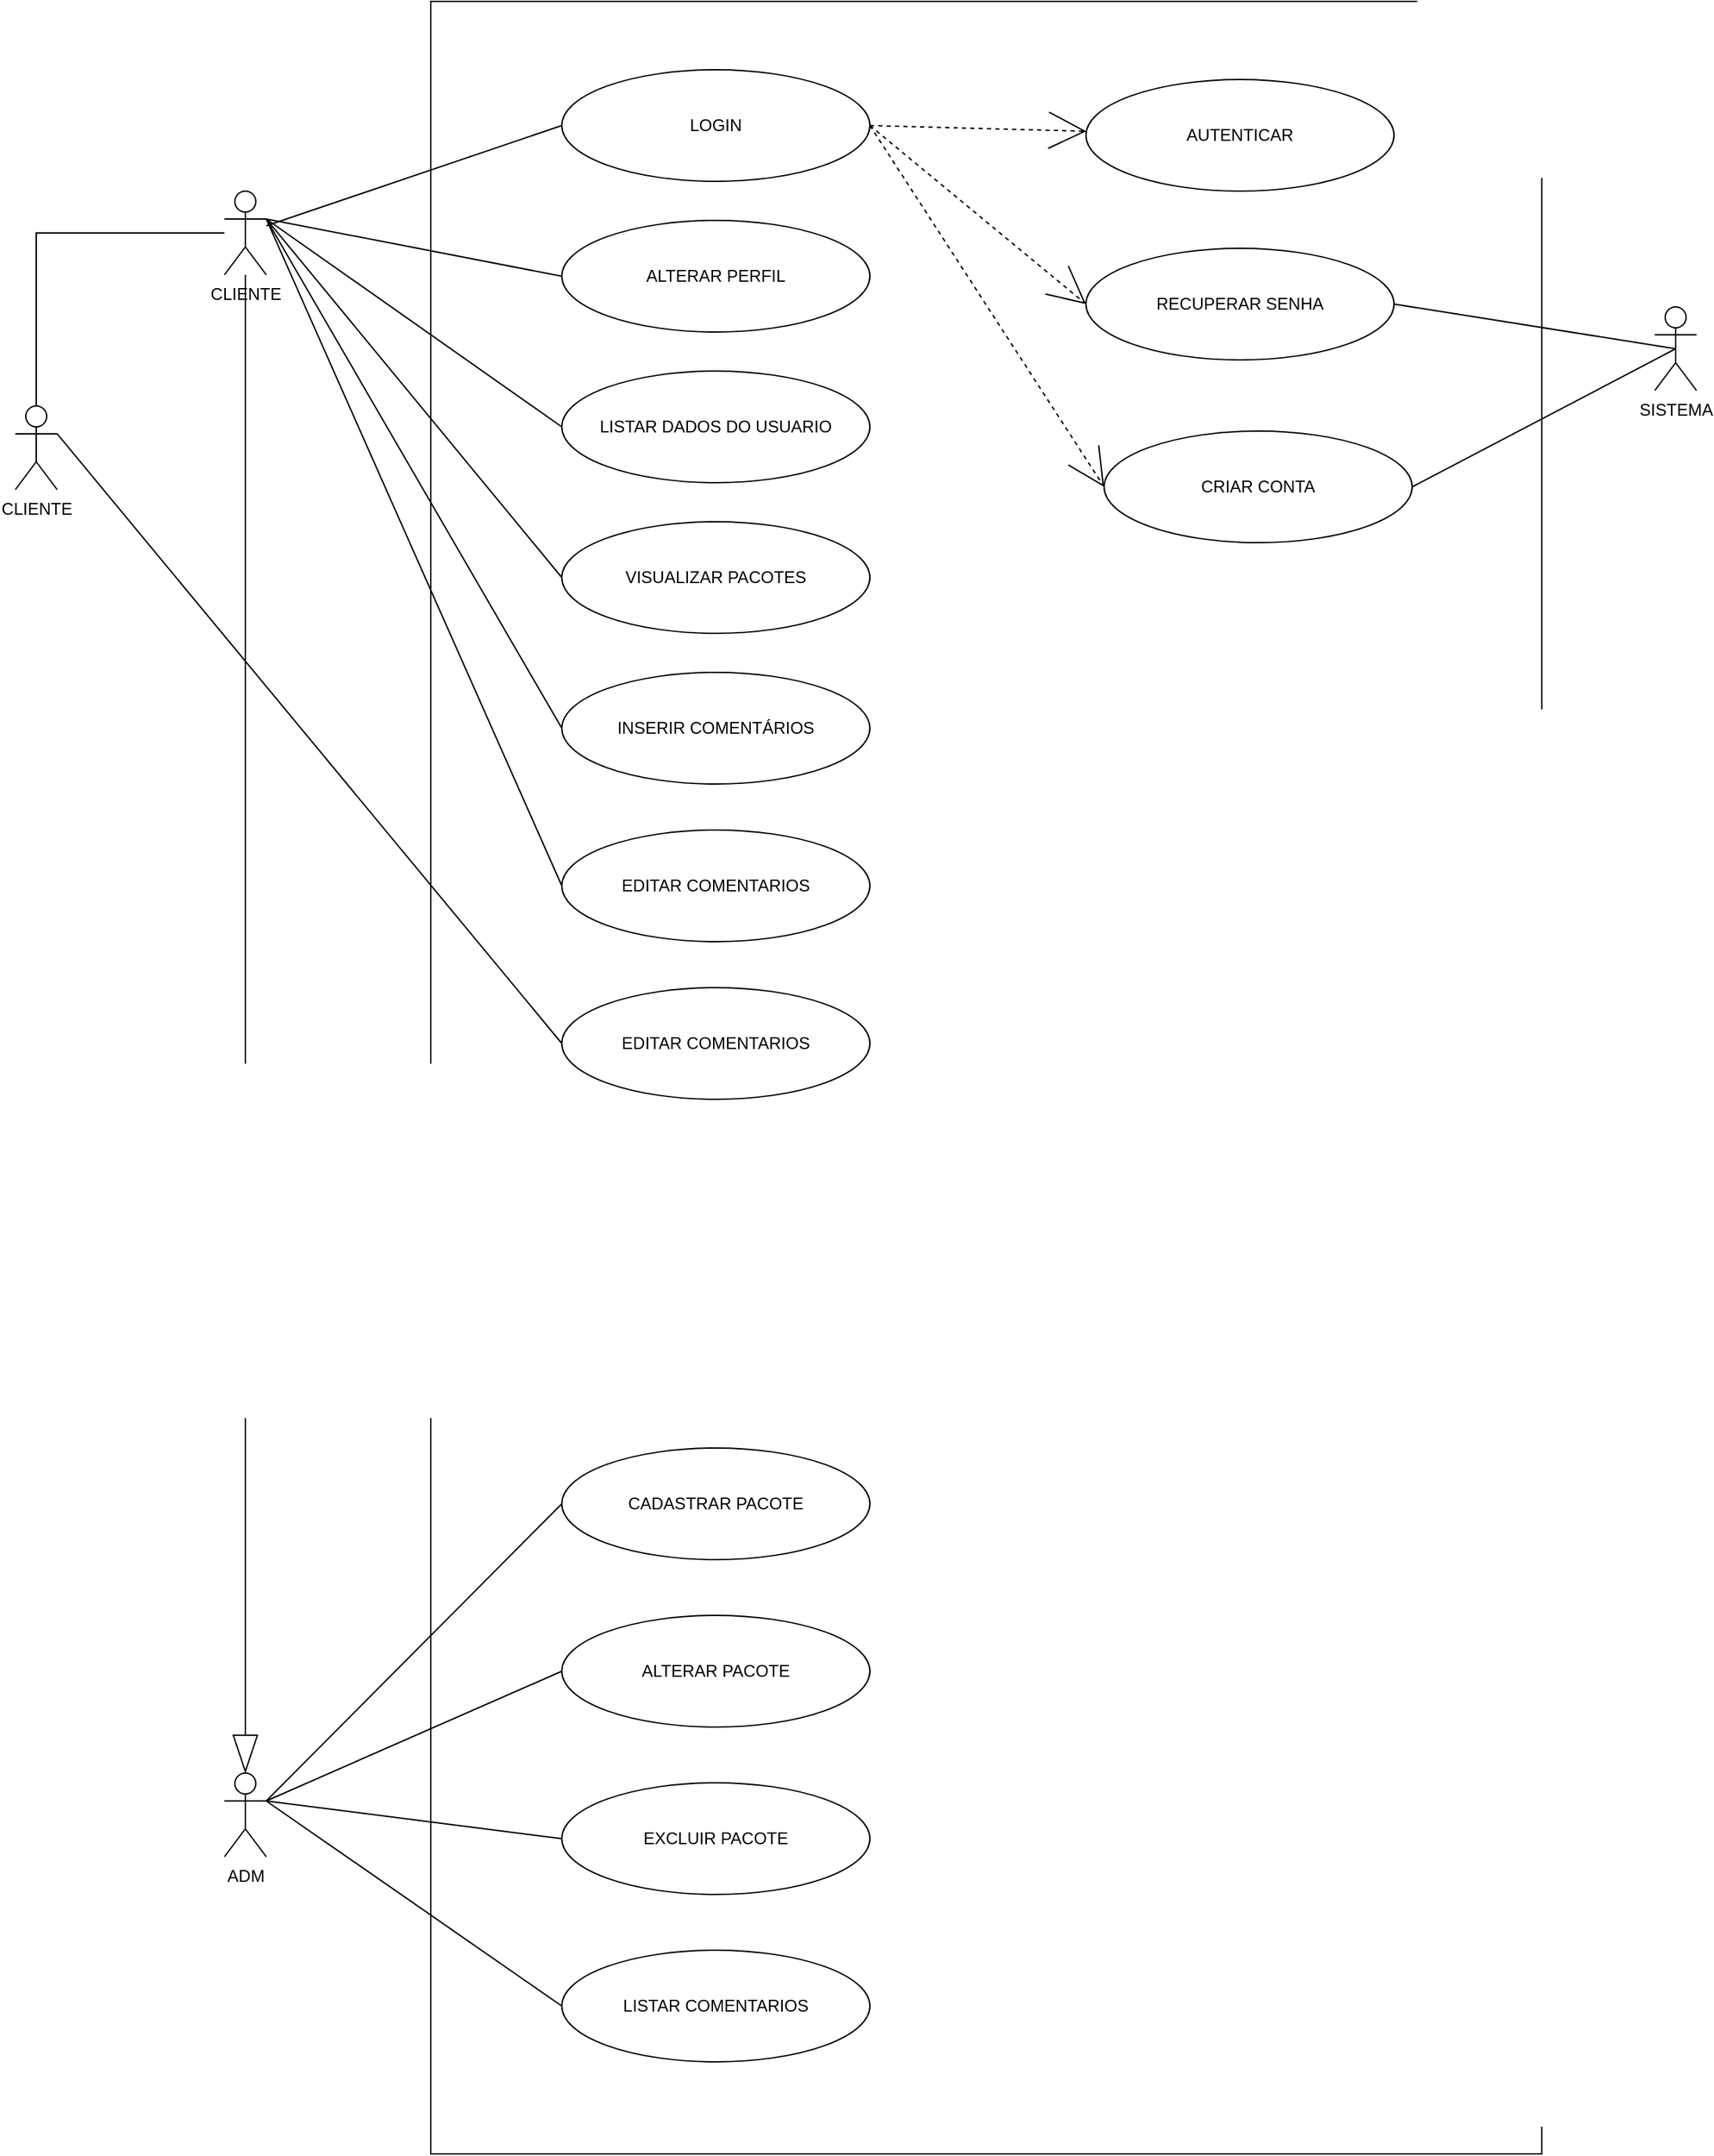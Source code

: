 <mxfile version="15.1.2" type="github" pages="4">
  <diagram id="4TxS8lLAirLuGmw01NK9" name="Casos de Uso">
    <mxGraphModel dx="744" dy="-7" grid="0" gridSize="10" guides="1" tooltips="1" connect="1" arrows="1" fold="1" page="0" pageScale="1" pageWidth="827" pageHeight="1169" math="0" shadow="0">
      <root>
        <mxCell id="0" />
        <mxCell id="1" parent="0" />
        <mxCell id="u8bZxB8Df0cyqU2Gg781-9" value="" style="edgeStyle=orthogonalEdgeStyle;rounded=0;orthogonalLoop=1;jettySize=auto;html=1;endArrow=none;endFill=0;" parent="1" source="u8bZxB8Df0cyqU2Gg781-1" target="u8bZxB8Df0cyqU2Gg781-8" edge="1">
          <mxGeometry relative="1" as="geometry">
            <Array as="points">
              <mxPoint x="167" y="836" />
            </Array>
          </mxGeometry>
        </mxCell>
        <mxCell id="u8bZxB8Df0cyqU2Gg781-1" value="CLIENTE" style="shape=umlActor;verticalLabelPosition=bottom;verticalAlign=top;html=1;" parent="1" vertex="1">
          <mxGeometry x="152" y="960" width="30" height="60" as="geometry" />
        </mxCell>
        <mxCell id="u8bZxB8Df0cyqU2Gg781-2" value="" style="rounded=0;whiteSpace=wrap;html=1;" parent="1" vertex="1">
          <mxGeometry x="450" y="670" width="797" height="1543" as="geometry" />
        </mxCell>
        <mxCell id="u8bZxB8Df0cyqU2Gg781-13" value="" style="edgeStyle=orthogonalEdgeStyle;rounded=0;orthogonalLoop=1;jettySize=auto;html=1;endArrow=blockThin;endFill=0;endSize=25;" parent="1" source="u8bZxB8Df0cyqU2Gg781-8" target="u8bZxB8Df0cyqU2Gg781-12" edge="1">
          <mxGeometry relative="1" as="geometry" />
        </mxCell>
        <mxCell id="u8bZxB8Df0cyqU2Gg781-31" style="edgeStyle=none;rounded=0;orthogonalLoop=1;jettySize=auto;html=1;entryX=0;entryY=0.5;entryDx=0;entryDy=0;endArrow=none;endFill=0;endSize=25;" parent="1" source="u8bZxB8Df0cyqU2Gg781-8" target="u8bZxB8Df0cyqU2Gg781-16" edge="1">
          <mxGeometry relative="1" as="geometry" />
        </mxCell>
        <mxCell id="u8bZxB8Df0cyqU2Gg781-32" style="edgeStyle=none;rounded=0;orthogonalLoop=1;jettySize=auto;html=1;exitX=1;exitY=0.333;exitDx=0;exitDy=0;exitPerimeter=0;endArrow=none;endFill=0;endSize=25;entryX=0;entryY=0.5;entryDx=0;entryDy=0;" parent="1" source="u8bZxB8Df0cyqU2Gg781-8" target="u8bZxB8Df0cyqU2Gg781-18" edge="1">
          <mxGeometry relative="1" as="geometry" />
        </mxCell>
        <mxCell id="u8bZxB8Df0cyqU2Gg781-33" style="edgeStyle=none;rounded=0;orthogonalLoop=1;jettySize=auto;html=1;exitX=1;exitY=0.333;exitDx=0;exitDy=0;exitPerimeter=0;entryX=0;entryY=0.5;entryDx=0;entryDy=0;endArrow=none;endFill=0;endSize=25;" parent="1" source="u8bZxB8Df0cyqU2Gg781-8" target="u8bZxB8Df0cyqU2Gg781-19" edge="1">
          <mxGeometry relative="1" as="geometry" />
        </mxCell>
        <mxCell id="u8bZxB8Df0cyqU2Gg781-34" style="edgeStyle=none;rounded=0;orthogonalLoop=1;jettySize=auto;html=1;exitX=1;exitY=0.333;exitDx=0;exitDy=0;exitPerimeter=0;entryX=0;entryY=0.5;entryDx=0;entryDy=0;endArrow=none;endFill=0;endSize=25;" parent="1" source="u8bZxB8Df0cyqU2Gg781-8" target="u8bZxB8Df0cyqU2Gg781-20" edge="1">
          <mxGeometry relative="1" as="geometry" />
        </mxCell>
        <mxCell id="u8bZxB8Df0cyqU2Gg781-35" style="edgeStyle=none;rounded=0;orthogonalLoop=1;jettySize=auto;html=1;entryX=0;entryY=0.5;entryDx=0;entryDy=0;endArrow=none;endFill=0;endSize=25;exitX=1;exitY=0.333;exitDx=0;exitDy=0;exitPerimeter=0;" parent="1" source="u8bZxB8Df0cyqU2Gg781-8" target="u8bZxB8Df0cyqU2Gg781-21" edge="1">
          <mxGeometry relative="1" as="geometry" />
        </mxCell>
        <mxCell id="u8bZxB8Df0cyqU2Gg781-41" style="edgeStyle=none;rounded=0;orthogonalLoop=1;jettySize=auto;html=1;exitX=1;exitY=0.333;exitDx=0;exitDy=0;exitPerimeter=0;entryX=0;entryY=0.5;entryDx=0;entryDy=0;endArrow=none;endFill=0;endSize=25;" parent="1" source="u8bZxB8Df0cyqU2Gg781-1" target="u8bZxB8Df0cyqU2Gg781-39" edge="1">
          <mxGeometry relative="1" as="geometry" />
        </mxCell>
        <mxCell id="u8bZxB8Df0cyqU2Gg781-42" style="edgeStyle=none;rounded=0;orthogonalLoop=1;jettySize=auto;html=1;exitX=1;exitY=0.333;exitDx=0;exitDy=0;exitPerimeter=0;entryX=0;entryY=0.5;entryDx=0;entryDy=0;endArrow=none;endFill=0;endSize=25;" parent="1" source="u8bZxB8Df0cyqU2Gg781-8" target="u8bZxB8Df0cyqU2Gg781-40" edge="1">
          <mxGeometry relative="1" as="geometry" />
        </mxCell>
        <mxCell id="u8bZxB8Df0cyqU2Gg781-8" value="CLIENTE" style="shape=umlActor;verticalLabelPosition=bottom;verticalAlign=top;html=1;" parent="1" vertex="1">
          <mxGeometry x="302" y="806" width="30" height="60" as="geometry" />
        </mxCell>
        <mxCell id="u8bZxB8Df0cyqU2Gg781-47" style="edgeStyle=none;rounded=0;orthogonalLoop=1;jettySize=auto;html=1;exitX=1;exitY=0.333;exitDx=0;exitDy=0;exitPerimeter=0;entryX=0;entryY=0.5;entryDx=0;entryDy=0;endArrow=none;endFill=0;endSize=25;" parent="1" source="u8bZxB8Df0cyqU2Gg781-12" target="u8bZxB8Df0cyqU2Gg781-43" edge="1">
          <mxGeometry relative="1" as="geometry" />
        </mxCell>
        <mxCell id="u8bZxB8Df0cyqU2Gg781-48" style="edgeStyle=none;rounded=0;orthogonalLoop=1;jettySize=auto;html=1;exitX=1;exitY=0.333;exitDx=0;exitDy=0;exitPerimeter=0;entryX=0;entryY=0.5;entryDx=0;entryDy=0;endArrow=none;endFill=0;endSize=25;" parent="1" source="u8bZxB8Df0cyqU2Gg781-12" target="u8bZxB8Df0cyqU2Gg781-44" edge="1">
          <mxGeometry relative="1" as="geometry" />
        </mxCell>
        <mxCell id="u8bZxB8Df0cyqU2Gg781-49" style="edgeStyle=none;rounded=0;orthogonalLoop=1;jettySize=auto;html=1;exitX=1;exitY=0.333;exitDx=0;exitDy=0;exitPerimeter=0;entryX=0;entryY=0.5;entryDx=0;entryDy=0;endArrow=none;endFill=0;endSize=25;" parent="1" source="u8bZxB8Df0cyqU2Gg781-12" target="u8bZxB8Df0cyqU2Gg781-45" edge="1">
          <mxGeometry relative="1" as="geometry" />
        </mxCell>
        <mxCell id="u8bZxB8Df0cyqU2Gg781-50" style="edgeStyle=none;rounded=0;orthogonalLoop=1;jettySize=auto;html=1;exitX=1;exitY=0.333;exitDx=0;exitDy=0;exitPerimeter=0;entryX=0;entryY=0.5;entryDx=0;entryDy=0;endArrow=none;endFill=0;endSize=25;" parent="1" source="u8bZxB8Df0cyqU2Gg781-12" target="u8bZxB8Df0cyqU2Gg781-46" edge="1">
          <mxGeometry relative="1" as="geometry" />
        </mxCell>
        <mxCell id="u8bZxB8Df0cyqU2Gg781-12" value="ADM" style="shape=umlActor;verticalLabelPosition=bottom;verticalAlign=top;html=1;" parent="1" vertex="1">
          <mxGeometry x="302" y="1940" width="30" height="60" as="geometry" />
        </mxCell>
        <mxCell id="u8bZxB8Df0cyqU2Gg781-25" style="rounded=0;orthogonalLoop=1;jettySize=auto;html=1;exitX=1;exitY=0.5;exitDx=0;exitDy=0;endArrow=open;endFill=0;dashed=1;endSize=25;" parent="1" source="u8bZxB8Df0cyqU2Gg781-16" target="u8bZxB8Df0cyqU2Gg781-22" edge="1">
          <mxGeometry relative="1" as="geometry" />
        </mxCell>
        <mxCell id="u8bZxB8Df0cyqU2Gg781-29" style="edgeStyle=none;rounded=0;orthogonalLoop=1;jettySize=auto;html=1;exitX=1;exitY=0.5;exitDx=0;exitDy=0;entryX=0;entryY=0.5;entryDx=0;entryDy=0;dashed=1;endArrow=open;endFill=0;endSize=25;" parent="1" source="u8bZxB8Df0cyqU2Gg781-16" target="u8bZxB8Df0cyqU2Gg781-23" edge="1">
          <mxGeometry relative="1" as="geometry" />
        </mxCell>
        <mxCell id="u8bZxB8Df0cyqU2Gg781-30" style="edgeStyle=none;rounded=0;orthogonalLoop=1;jettySize=auto;html=1;exitX=1;exitY=0.5;exitDx=0;exitDy=0;entryX=0;entryY=0.5;entryDx=0;entryDy=0;dashed=1;endArrow=open;endFill=0;endSize=25;" parent="1" source="u8bZxB8Df0cyqU2Gg781-16" target="u8bZxB8Df0cyqU2Gg781-24" edge="1">
          <mxGeometry relative="1" as="geometry" />
        </mxCell>
        <mxCell id="u8bZxB8Df0cyqU2Gg781-16" value="LOGIN" style="ellipse;whiteSpace=wrap;html=1;" parent="1" vertex="1">
          <mxGeometry x="544" y="719" width="221" height="80" as="geometry" />
        </mxCell>
        <mxCell id="u8bZxB8Df0cyqU2Gg781-18" value="ALTERAR PERFIL" style="ellipse;whiteSpace=wrap;html=1;" parent="1" vertex="1">
          <mxGeometry x="544" y="827" width="221" height="80" as="geometry" />
        </mxCell>
        <mxCell id="u8bZxB8Df0cyqU2Gg781-19" value="LISTAR DADOS DO USUARIO" style="ellipse;whiteSpace=wrap;html=1;" parent="1" vertex="1">
          <mxGeometry x="544" y="935" width="221" height="80" as="geometry" />
        </mxCell>
        <mxCell id="u8bZxB8Df0cyqU2Gg781-20" value="VISUALIZAR PACOTES" style="ellipse;whiteSpace=wrap;html=1;" parent="1" vertex="1">
          <mxGeometry x="544" y="1043" width="221" height="80" as="geometry" />
        </mxCell>
        <mxCell id="u8bZxB8Df0cyqU2Gg781-21" value="INSERIR COMENTÁRIOS" style="ellipse;whiteSpace=wrap;html=1;" parent="1" vertex="1">
          <mxGeometry x="544" y="1151" width="221" height="80" as="geometry" />
        </mxCell>
        <mxCell id="u8bZxB8Df0cyqU2Gg781-22" value="AUTENTICAR" style="ellipse;whiteSpace=wrap;html=1;" parent="1" vertex="1">
          <mxGeometry x="920" y="726" width="221" height="80" as="geometry" />
        </mxCell>
        <mxCell id="u8bZxB8Df0cyqU2Gg781-36" style="edgeStyle=none;rounded=0;orthogonalLoop=1;jettySize=auto;html=1;exitX=1;exitY=0.5;exitDx=0;exitDy=0;endArrow=none;endFill=0;endSize=25;entryX=0.5;entryY=0.5;entryDx=0;entryDy=0;entryPerimeter=0;" parent="1" source="u8bZxB8Df0cyqU2Gg781-23" target="u8bZxB8Df0cyqU2Gg781-37" edge="1">
          <mxGeometry relative="1" as="geometry">
            <mxPoint x="1315.857" y="924.714" as="targetPoint" />
          </mxGeometry>
        </mxCell>
        <mxCell id="u8bZxB8Df0cyqU2Gg781-23" value="RECUPERAR SENHA" style="ellipse;whiteSpace=wrap;html=1;" parent="1" vertex="1">
          <mxGeometry x="920" y="847" width="221" height="80" as="geometry" />
        </mxCell>
        <mxCell id="u8bZxB8Df0cyqU2Gg781-38" style="edgeStyle=none;rounded=0;orthogonalLoop=1;jettySize=auto;html=1;exitX=1;exitY=0.5;exitDx=0;exitDy=0;entryX=0.5;entryY=0.5;entryDx=0;entryDy=0;entryPerimeter=0;endArrow=none;endFill=0;endSize=25;" parent="1" source="u8bZxB8Df0cyqU2Gg781-24" target="u8bZxB8Df0cyqU2Gg781-37" edge="1">
          <mxGeometry relative="1" as="geometry" />
        </mxCell>
        <mxCell id="u8bZxB8Df0cyqU2Gg781-24" value="CRIAR CONTA" style="ellipse;whiteSpace=wrap;html=1;" parent="1" vertex="1">
          <mxGeometry x="933" y="978" width="221" height="80" as="geometry" />
        </mxCell>
        <mxCell id="u8bZxB8Df0cyqU2Gg781-37" value="SISTEMA" style="shape=umlActor;verticalLabelPosition=bottom;verticalAlign=top;html=1;outlineConnect=0;" parent="1" vertex="1">
          <mxGeometry x="1327.997" y="889.004" width="30" height="60" as="geometry" />
        </mxCell>
        <mxCell id="u8bZxB8Df0cyqU2Gg781-39" value="EDITAR COMENTARIOS" style="ellipse;whiteSpace=wrap;html=1;" parent="1" vertex="1">
          <mxGeometry x="544" y="1377" width="221" height="80" as="geometry" />
        </mxCell>
        <mxCell id="u8bZxB8Df0cyqU2Gg781-40" value="EDITAR COMENTARIOS" style="ellipse;whiteSpace=wrap;html=1;" parent="1" vertex="1">
          <mxGeometry x="544" y="1264" width="221" height="80" as="geometry" />
        </mxCell>
        <mxCell id="u8bZxB8Df0cyqU2Gg781-43" value="CADASTRAR PACOTE" style="ellipse;whiteSpace=wrap;html=1;" parent="1" vertex="1">
          <mxGeometry x="544" y="1707" width="221" height="80" as="geometry" />
        </mxCell>
        <mxCell id="u8bZxB8Df0cyqU2Gg781-44" value="ALTERAR PACOTE" style="ellipse;whiteSpace=wrap;html=1;" parent="1" vertex="1">
          <mxGeometry x="544" y="1827" width="221" height="80" as="geometry" />
        </mxCell>
        <mxCell id="u8bZxB8Df0cyqU2Gg781-45" value="EXCLUIR PACOTE" style="ellipse;whiteSpace=wrap;html=1;" parent="1" vertex="1">
          <mxGeometry x="544" y="1947" width="221" height="80" as="geometry" />
        </mxCell>
        <mxCell id="u8bZxB8Df0cyqU2Gg781-46" value="LISTAR COMENTARIOS" style="ellipse;whiteSpace=wrap;html=1;" parent="1" vertex="1">
          <mxGeometry x="544" y="2067" width="221" height="80" as="geometry" />
        </mxCell>
      </root>
    </mxGraphModel>
  </diagram>
  <diagram id="82Txja__S75xnmtfUV2x" name="Classes">
    <mxGraphModel dx="1063" dy="1361" grid="0" gridSize="10" guides="1" tooltips="1" connect="1" arrows="1" fold="1" page="0" pageScale="1" pageWidth="827" pageHeight="1169" math="0" shadow="0">
      <root>
        <mxCell id="dXB4tKj7pdzaGiebDwGK-0" />
        <mxCell id="dXB4tKj7pdzaGiebDwGK-1" parent="dXB4tKj7pdzaGiebDwGK-0" />
        <mxCell id="gsiAnbd2AoofR9803kua-0" value="Autenticação" style="swimlane;fontStyle=1;align=center;verticalAlign=top;childLayout=stackLayout;horizontal=1;startSize=26;horizontalStack=0;resizeParent=1;resizeParentMax=0;resizeLast=0;collapsible=1;marginBottom=0;" parent="dXB4tKj7pdzaGiebDwGK-1" vertex="1">
          <mxGeometry x="393" y="-164" width="160" height="138" as="geometry" />
        </mxCell>
        <mxCell id="gsiAnbd2AoofR9803kua-1" value="+ Usuario: usuario" style="text;strokeColor=none;fillColor=none;align=left;verticalAlign=top;spacingLeft=4;spacingRight=4;overflow=hidden;rotatable=0;points=[[0,0.5],[1,0.5]];portConstraint=eastwest;" parent="gsiAnbd2AoofR9803kua-0" vertex="1">
          <mxGeometry y="26" width="160" height="26" as="geometry" />
        </mxCell>
        <mxCell id="gsiAnbd2AoofR9803kua-2" value="" style="line;strokeWidth=1;fillColor=none;align=left;verticalAlign=middle;spacingTop=-1;spacingLeft=3;spacingRight=3;rotatable=0;labelPosition=right;points=[];portConstraint=eastwest;" parent="gsiAnbd2AoofR9803kua-0" vertex="1">
          <mxGeometry y="52" width="160" height="8" as="geometry" />
        </mxCell>
        <mxCell id="gsiAnbd2AoofR9803kua-3" value="+ Autenticar(Email, Senha):&#xa;" style="text;strokeColor=none;fillColor=none;align=left;verticalAlign=top;spacingLeft=4;spacingRight=4;overflow=hidden;rotatable=0;points=[[0,0.5],[1,0.5]];portConstraint=eastwest;" parent="gsiAnbd2AoofR9803kua-0" vertex="1">
          <mxGeometry y="60" width="160" height="26" as="geometry" />
        </mxCell>
        <mxCell id="gsiAnbd2AoofR9803kua-4" value="+ RecuperarSenha(Email);:" style="text;strokeColor=none;fillColor=none;align=left;verticalAlign=top;spacingLeft=4;spacingRight=4;overflow=hidden;rotatable=0;points=[[0,0.5],[1,0.5]];portConstraint=eastwest;" parent="gsiAnbd2AoofR9803kua-0" vertex="1">
          <mxGeometry y="86" width="160" height="26" as="geometry" />
        </mxCell>
        <mxCell id="gsiAnbd2AoofR9803kua-5" value="+ AlterarSenha(Senha);:" style="text;strokeColor=none;fillColor=none;align=left;verticalAlign=top;spacingLeft=4;spacingRight=4;overflow=hidden;rotatable=0;points=[[0,0.5],[1,0.5]];portConstraint=eastwest;" parent="gsiAnbd2AoofR9803kua-0" vertex="1">
          <mxGeometry y="112" width="160" height="26" as="geometry" />
        </mxCell>
        <mxCell id="liavV1NzjyyAvBT_-ip8-22" style="edgeStyle=none;rounded=0;orthogonalLoop=1;jettySize=auto;html=1;exitX=0.5;exitY=0;exitDx=0;exitDy=0;endArrow=blockThin;endFill=0;startSize=20;endSize=20;" parent="dXB4tKj7pdzaGiebDwGK-1" source="gsiAnbd2AoofR9803kua-6" target="liavV1NzjyyAvBT_-ip8-15" edge="1">
          <mxGeometry relative="1" as="geometry" />
        </mxCell>
        <mxCell id="gsiAnbd2AoofR9803kua-6" value="Usuario" style="swimlane;fontStyle=1;align=center;verticalAlign=top;childLayout=stackLayout;horizontal=1;startSize=26;horizontalStack=0;resizeParent=1;resizeParentMax=0;resizeLast=0;collapsible=1;marginBottom=0;" parent="dXB4tKj7pdzaGiebDwGK-1" vertex="1">
          <mxGeometry x="645" y="-164" width="188" height="216" as="geometry" />
        </mxCell>
        <mxCell id="gsiAnbd2AoofR9803kua-7" value="+ Nome: string" style="text;strokeColor=none;fillColor=none;align=left;verticalAlign=top;spacingLeft=4;spacingRight=4;overflow=hidden;rotatable=0;points=[[0,0.5],[1,0.5]];portConstraint=eastwest;" parent="gsiAnbd2AoofR9803kua-6" vertex="1">
          <mxGeometry y="26" width="188" height="26" as="geometry" />
        </mxCell>
        <mxCell id="gsiAnbd2AoofR9803kua-12" value="+ Email: string" style="text;strokeColor=none;fillColor=none;align=left;verticalAlign=top;spacingLeft=4;spacingRight=4;overflow=hidden;rotatable=0;points=[[0,0.5],[1,0.5]];portConstraint=eastwest;" parent="gsiAnbd2AoofR9803kua-6" vertex="1">
          <mxGeometry y="52" width="188" height="26" as="geometry" />
        </mxCell>
        <mxCell id="gsiAnbd2AoofR9803kua-13" value="+ Senha: string" style="text;strokeColor=none;fillColor=none;align=left;verticalAlign=top;spacingLeft=4;spacingRight=4;overflow=hidden;rotatable=0;points=[[0,0.5],[1,0.5]];portConstraint=eastwest;" parent="gsiAnbd2AoofR9803kua-6" vertex="1">
          <mxGeometry y="78" width="188" height="26" as="geometry" />
        </mxCell>
        <mxCell id="gsiAnbd2AoofR9803kua-15" value="+ Tipo: string" style="text;strokeColor=none;fillColor=none;align=left;verticalAlign=top;spacingLeft=4;spacingRight=4;overflow=hidden;rotatable=0;points=[[0,0.5],[1,0.5]];portConstraint=eastwest;" parent="gsiAnbd2AoofR9803kua-6" vertex="1">
          <mxGeometry y="104" width="188" height="26" as="geometry" />
        </mxCell>
        <mxCell id="gsiAnbd2AoofR9803kua-8" value="" style="line;strokeWidth=1;fillColor=none;align=left;verticalAlign=middle;spacingTop=-1;spacingLeft=3;spacingRight=3;rotatable=0;labelPosition=right;points=[];portConstraint=eastwest;" parent="gsiAnbd2AoofR9803kua-6" vertex="1">
          <mxGeometry y="130" width="188" height="8" as="geometry" />
        </mxCell>
        <mxCell id="gsiAnbd2AoofR9803kua-9" value="+ Criar (Email, Senha, Nome, Tipo):&#xa;" style="text;strokeColor=none;fillColor=none;align=left;verticalAlign=top;spacingLeft=4;spacingRight=4;overflow=hidden;rotatable=0;points=[[0,0.5],[1,0.5]];portConstraint=eastwest;" parent="gsiAnbd2AoofR9803kua-6" vertex="1">
          <mxGeometry y="138" width="188" height="26" as="geometry" />
        </mxCell>
        <mxCell id="gsiAnbd2AoofR9803kua-10" value="+ ObterDados(Id);:" style="text;strokeColor=none;fillColor=none;align=left;verticalAlign=top;spacingLeft=4;spacingRight=4;overflow=hidden;rotatable=0;points=[[0,0.5],[1,0.5]];portConstraint=eastwest;" parent="gsiAnbd2AoofR9803kua-6" vertex="1">
          <mxGeometry y="164" width="188" height="26" as="geometry" />
        </mxCell>
        <mxCell id="gsiAnbd2AoofR9803kua-11" value="+ Listar();:" style="text;strokeColor=none;fillColor=none;align=left;verticalAlign=top;spacingLeft=4;spacingRight=4;overflow=hidden;rotatable=0;points=[[0,0.5],[1,0.5]];portConstraint=eastwest;" parent="gsiAnbd2AoofR9803kua-6" vertex="1">
          <mxGeometry y="190" width="188" height="26" as="geometry" />
        </mxCell>
        <mxCell id="liavV1NzjyyAvBT_-ip8-23" style="edgeStyle=none;rounded=0;orthogonalLoop=1;jettySize=auto;html=1;exitX=0.5;exitY=0;exitDx=0;exitDy=0;endArrow=blockThin;endFill=0;startSize=20;endSize=20;" parent="dXB4tKj7pdzaGiebDwGK-1" source="SmjBb4TshzDjMoq4djht-0" target="liavV1NzjyyAvBT_-ip8-15" edge="1">
          <mxGeometry relative="1" as="geometry" />
        </mxCell>
        <mxCell id="SmjBb4TshzDjMoq4djht-0" value="Pacotes" style="swimlane;fontStyle=1;align=center;verticalAlign=top;childLayout=stackLayout;horizontal=1;startSize=26;horizontalStack=0;resizeParent=1;resizeParentMax=0;resizeLast=0;collapsible=1;marginBottom=0;" parent="dXB4tKj7pdzaGiebDwGK-1" vertex="1">
          <mxGeometry x="1145" y="-164" width="160" height="268" as="geometry" />
        </mxCell>
        <mxCell id="SmjBb4TshzDjMoq4djht-9" value="+ Título: string" style="text;strokeColor=none;fillColor=none;align=left;verticalAlign=top;spacingLeft=4;spacingRight=4;overflow=hidden;rotatable=0;points=[[0,0.5],[1,0.5]];portConstraint=eastwest;" parent="SmjBb4TshzDjMoq4djht-0" vertex="1">
          <mxGeometry y="26" width="160" height="26" as="geometry" />
        </mxCell>
        <mxCell id="SmjBb4TshzDjMoq4djht-10" value="+ Imagem: string" style="text;strokeColor=none;fillColor=none;align=left;verticalAlign=top;spacingLeft=4;spacingRight=4;overflow=hidden;rotatable=0;points=[[0,0.5],[1,0.5]];portConstraint=eastwest;" parent="SmjBb4TshzDjMoq4djht-0" vertex="1">
          <mxGeometry y="52" width="160" height="26" as="geometry" />
        </mxCell>
        <mxCell id="SmjBb4TshzDjMoq4djht-8" value="+ Descricao: string" style="text;strokeColor=none;fillColor=none;align=left;verticalAlign=top;spacingLeft=4;spacingRight=4;overflow=hidden;rotatable=0;points=[[0,0.5],[1,0.5]];portConstraint=eastwest;" parent="SmjBb4TshzDjMoq4djht-0" vertex="1">
          <mxGeometry y="78" width="160" height="26" as="geometry" />
        </mxCell>
        <mxCell id="SmjBb4TshzDjMoq4djht-1" value="+ Status: bool" style="text;strokeColor=none;fillColor=none;align=left;verticalAlign=top;spacingLeft=4;spacingRight=4;overflow=hidden;rotatable=0;points=[[0,0.5],[1,0.5]];portConstraint=eastwest;" parent="SmjBb4TshzDjMoq4djht-0" vertex="1">
          <mxGeometry y="104" width="160" height="26" as="geometry" />
        </mxCell>
        <mxCell id="SmjBb4TshzDjMoq4djht-2" value="" style="line;strokeWidth=1;fillColor=none;align=left;verticalAlign=middle;spacingTop=-1;spacingLeft=3;spacingRight=3;rotatable=0;labelPosition=right;points=[];portConstraint=eastwest;" parent="SmjBb4TshzDjMoq4djht-0" vertex="1">
          <mxGeometry y="130" width="160" height="8" as="geometry" />
        </mxCell>
        <mxCell id="SmjBb4TshzDjMoq4djht-11" value="+ CriarPacote(Título, Descricao, Imagem, Status):" style="text;strokeColor=none;fillColor=none;align=left;verticalAlign=top;spacingLeft=4;spacingRight=4;overflow=hidden;rotatable=0;points=[[0,0.5],[1,0.5]];portConstraint=eastwest;" parent="SmjBb4TshzDjMoq4djht-0" vertex="1">
          <mxGeometry y="138" width="160" height="26" as="geometry" />
        </mxCell>
        <mxCell id="liavV1NzjyyAvBT_-ip8-8" value="+ Buscar(Id):" style="text;strokeColor=none;fillColor=none;align=left;verticalAlign=top;spacingLeft=4;spacingRight=4;overflow=hidden;rotatable=0;points=[[0,0.5],[1,0.5]];portConstraint=eastwest;" parent="SmjBb4TshzDjMoq4djht-0" vertex="1">
          <mxGeometry y="164" width="160" height="26" as="geometry" />
        </mxCell>
        <mxCell id="SmjBb4TshzDjMoq4djht-3" value="+ AlterarStatus(id):" style="text;strokeColor=none;fillColor=none;align=left;verticalAlign=top;spacingLeft=4;spacingRight=4;overflow=hidden;rotatable=0;points=[[0,0.5],[1,0.5]];portConstraint=eastwest;" parent="SmjBb4TshzDjMoq4djht-0" vertex="1">
          <mxGeometry y="190" width="160" height="26" as="geometry" />
        </mxCell>
        <mxCell id="liavV1NzjyyAvBT_-ip8-11" value="+ AlterarPacote(id, Titulo, Imagem, Descricao, Status):" style="text;strokeColor=none;fillColor=none;align=left;verticalAlign=top;spacingLeft=4;spacingRight=4;overflow=hidden;rotatable=0;points=[[0,0.5],[1,0.5]];portConstraint=eastwest;" parent="SmjBb4TshzDjMoq4djht-0" vertex="1">
          <mxGeometry y="216" width="160" height="26" as="geometry" />
        </mxCell>
        <mxCell id="liavV1NzjyyAvBT_-ip8-9" value="+ Listar():" style="text;strokeColor=none;fillColor=none;align=left;verticalAlign=top;spacingLeft=4;spacingRight=4;overflow=hidden;rotatable=0;points=[[0,0.5],[1,0.5]];portConstraint=eastwest;" parent="SmjBb4TshzDjMoq4djht-0" vertex="1">
          <mxGeometry y="242" width="160" height="26" as="geometry" />
        </mxCell>
        <mxCell id="liavV1NzjyyAvBT_-ip8-20" style="rounded=0;orthogonalLoop=1;jettySize=auto;html=1;exitX=0.5;exitY=0;exitDx=0;exitDy=0;endArrow=blockThin;endFill=0;endSize=20;startSize=20;" parent="dXB4tKj7pdzaGiebDwGK-1" source="liavV1NzjyyAvBT_-ip8-0" target="liavV1NzjyyAvBT_-ip8-15" edge="1">
          <mxGeometry relative="1" as="geometry" />
        </mxCell>
        <mxCell id="liavV1NzjyyAvBT_-ip8-25" style="edgeStyle=none;rounded=0;orthogonalLoop=1;jettySize=auto;html=1;endArrow=diamond;endFill=1;startSize=20;endSize=20;startArrow=openThin;startFill=0;" parent="dXB4tKj7pdzaGiebDwGK-1" source="liavV1NzjyyAvBT_-ip8-0" target="gsiAnbd2AoofR9803kua-6" edge="1">
          <mxGeometry relative="1" as="geometry" />
        </mxCell>
        <mxCell id="liavV1NzjyyAvBT_-ip8-26" style="edgeStyle=none;rounded=0;orthogonalLoop=1;jettySize=auto;html=1;endArrow=diamond;endFill=1;startSize=20;endSize=20;startArrow=open;startFill=0;" parent="dXB4tKj7pdzaGiebDwGK-1" source="liavV1NzjyyAvBT_-ip8-0" target="SmjBb4TshzDjMoq4djht-0" edge="1">
          <mxGeometry relative="1" as="geometry" />
        </mxCell>
        <mxCell id="liavV1NzjyyAvBT_-ip8-0" value="Comentario" style="swimlane;fontStyle=1;align=center;verticalAlign=top;childLayout=stackLayout;horizontal=1;startSize=26;horizontalStack=0;resizeParent=1;resizeParentMax=0;resizeLast=0;collapsible=1;marginBottom=0;" parent="dXB4tKj7pdzaGiebDwGK-1" vertex="1">
          <mxGeometry x="910" y="-164" width="160" height="242" as="geometry" />
        </mxCell>
        <mxCell id="liavV1NzjyyAvBT_-ip8-1" value="+ Comentario: usuario l" style="text;strokeColor=none;fillColor=none;align=left;verticalAlign=top;spacingLeft=4;spacingRight=4;overflow=hidden;rotatable=0;points=[[0,0.5],[1,0.5]];portConstraint=eastwest;" parent="liavV1NzjyyAvBT_-ip8-0" vertex="1">
          <mxGeometry y="26" width="160" height="26" as="geometry" />
        </mxCell>
        <mxCell id="liavV1NzjyyAvBT_-ip8-2" value="+ Texto: string" style="text;strokeColor=none;fillColor=none;align=left;verticalAlign=top;spacingLeft=4;spacingRight=4;overflow=hidden;rotatable=0;points=[[0,0.5],[1,0.5]];portConstraint=eastwest;" parent="liavV1NzjyyAvBT_-ip8-0" vertex="1">
          <mxGeometry y="52" width="160" height="26" as="geometry" />
        </mxCell>
        <mxCell id="liavV1NzjyyAvBT_-ip8-3" value="+ Sentimento: string" style="text;strokeColor=none;fillColor=none;align=left;verticalAlign=top;spacingLeft=4;spacingRight=4;overflow=hidden;rotatable=0;points=[[0,0.5],[1,0.5]];portConstraint=eastwest;" parent="liavV1NzjyyAvBT_-ip8-0" vertex="1">
          <mxGeometry y="78" width="160" height="26" as="geometry" />
        </mxCell>
        <mxCell id="liavV1NzjyyAvBT_-ip8-4" value="+ Status: string" style="text;strokeColor=none;fillColor=none;align=left;verticalAlign=top;spacingLeft=4;spacingRight=4;overflow=hidden;rotatable=0;points=[[0,0.5],[1,0.5]];portConstraint=eastwest;" parent="liavV1NzjyyAvBT_-ip8-0" vertex="1">
          <mxGeometry y="104" width="160" height="26" as="geometry" />
        </mxCell>
        <mxCell id="liavV1NzjyyAvBT_-ip8-5" value="" style="line;strokeWidth=1;fillColor=none;align=left;verticalAlign=middle;spacingTop=-1;spacingLeft=3;spacingRight=3;rotatable=0;labelPosition=right;points=[];portConstraint=eastwest;" parent="liavV1NzjyyAvBT_-ip8-0" vertex="1">
          <mxGeometry y="130" width="160" height="8" as="geometry" />
        </mxCell>
        <mxCell id="liavV1NzjyyAvBT_-ip8-6" value="+ Inserir(IdUsuario, IdPacote, Comentario):" style="text;strokeColor=none;fillColor=none;align=left;verticalAlign=top;spacingLeft=4;spacingRight=4;overflow=hidden;rotatable=0;points=[[0,0.5],[1,0.5]];portConstraint=eastwest;" parent="liavV1NzjyyAvBT_-ip8-0" vertex="1">
          <mxGeometry y="138" width="160" height="26" as="geometry" />
        </mxCell>
        <mxCell id="liavV1NzjyyAvBT_-ip8-12" value="+ Alterar(Id, Comentario):" style="text;strokeColor=none;fillColor=none;align=left;verticalAlign=top;spacingLeft=4;spacingRight=4;overflow=hidden;rotatable=0;points=[[0,0.5],[1,0.5]];portConstraint=eastwest;" parent="liavV1NzjyyAvBT_-ip8-0" vertex="1">
          <mxGeometry y="164" width="160" height="26" as="geometry" />
        </mxCell>
        <mxCell id="liavV1NzjyyAvBT_-ip8-13" value="+ Excluir(Id):" style="text;strokeColor=none;fillColor=none;align=left;verticalAlign=top;spacingLeft=4;spacingRight=4;overflow=hidden;rotatable=0;points=[[0,0.5],[1,0.5]];portConstraint=eastwest;" parent="liavV1NzjyyAvBT_-ip8-0" vertex="1">
          <mxGeometry y="190" width="160" height="26" as="geometry" />
        </mxCell>
        <mxCell id="liavV1NzjyyAvBT_-ip8-7" value="+ Listar():" style="text;strokeColor=none;fillColor=none;align=left;verticalAlign=top;spacingLeft=4;spacingRight=4;overflow=hidden;rotatable=0;points=[[0,0.5],[1,0.5]];portConstraint=eastwest;" parent="liavV1NzjyyAvBT_-ip8-0" vertex="1">
          <mxGeometry y="216" width="160" height="26" as="geometry" />
        </mxCell>
        <mxCell id="liavV1NzjyyAvBT_-ip8-15" value="Base" style="swimlane;fontStyle=1;align=center;verticalAlign=top;childLayout=stackLayout;horizontal=1;startSize=26;horizontalStack=0;resizeParent=1;resizeParentMax=0;resizeLast=0;collapsible=1;marginBottom=0;" parent="dXB4tKj7pdzaGiebDwGK-1" vertex="1">
          <mxGeometry x="939" y="-421" width="160" height="78" as="geometry" />
        </mxCell>
        <mxCell id="liavV1NzjyyAvBT_-ip8-16" value="+ Id: Guid" style="text;strokeColor=none;fillColor=none;align=left;verticalAlign=top;spacingLeft=4;spacingRight=4;overflow=hidden;rotatable=0;points=[[0,0.5],[1,0.5]];portConstraint=eastwest;" parent="liavV1NzjyyAvBT_-ip8-15" vertex="1">
          <mxGeometry y="26" width="160" height="26" as="geometry" />
        </mxCell>
        <mxCell id="liavV1NzjyyAvBT_-ip8-19" value="+ DataCriacao: DateTime" style="text;strokeColor=none;fillColor=none;align=left;verticalAlign=top;spacingLeft=4;spacingRight=4;overflow=hidden;rotatable=0;points=[[0,0.5],[1,0.5]];portConstraint=eastwest;" parent="liavV1NzjyyAvBT_-ip8-15" vertex="1">
          <mxGeometry y="52" width="160" height="26" as="geometry" />
        </mxCell>
        <mxCell id="liavV1NzjyyAvBT_-ip8-24" style="edgeStyle=none;rounded=0;orthogonalLoop=1;jettySize=auto;html=1;endArrow=diamond;endFill=1;startSize=20;endSize=20;startArrow=open;startFill=0;" parent="dXB4tKj7pdzaGiebDwGK-1" source="gsiAnbd2AoofR9803kua-3" target="gsiAnbd2AoofR9803kua-6" edge="1">
          <mxGeometry relative="1" as="geometry" />
        </mxCell>
        <mxCell id="liavV1NzjyyAvBT_-ip8-28" value="1" style="text;html=1;align=center;verticalAlign=middle;resizable=0;points=[];autosize=1;strokeColor=none;" parent="dXB4tKj7pdzaGiebDwGK-1" vertex="1">
          <mxGeometry x="836" y="-90" width="16" height="18" as="geometry" />
        </mxCell>
        <mxCell id="liavV1NzjyyAvBT_-ip8-29" value="0" style="text;html=1;align=center;verticalAlign=middle;resizable=0;points=[];autosize=1;strokeColor=none;" parent="dXB4tKj7pdzaGiebDwGK-1" vertex="1">
          <mxGeometry x="1126" y="-75" width="16" height="18" as="geometry" />
        </mxCell>
      </root>
    </mxGraphModel>
  </diagram>
  <diagram id="r5w3wo2ymocjA3jhyCkf" name="Conceitual">
    <mxGraphModel dx="1332" dy="906" grid="0" gridSize="10" guides="1" tooltips="1" connect="1" arrows="1" fold="1" page="0" pageScale="1" pageWidth="827" pageHeight="1169" math="0" shadow="0">
      <root>
        <mxCell id="_GUz2Ku4ghVoB4jg1fNO-0" />
        <mxCell id="_GUz2Ku4ghVoB4jg1fNO-1" parent="_GUz2Ku4ghVoB4jg1fNO-0" />
        <mxCell id="3XSER0ldncO6-CZrJk47-2" value="" style="edgeStyle=none;rounded=0;orthogonalLoop=1;jettySize=auto;html=1;endArrow=none;endFill=0;endSize=25;" edge="1" parent="_GUz2Ku4ghVoB4jg1fNO-1" source="3XSER0ldncO6-CZrJk47-0" target="3XSER0ldncO6-CZrJk47-1">
          <mxGeometry relative="1" as="geometry" />
        </mxCell>
        <mxCell id="3XSER0ldncO6-CZrJk47-0" value="Usuarios" style="rounded=0;whiteSpace=wrap;html=1;" vertex="1" parent="_GUz2Ku4ghVoB4jg1fNO-1">
          <mxGeometry x="150" y="232" width="120" height="60" as="geometry" />
        </mxCell>
        <mxCell id="3XSER0ldncO6-CZrJk47-4" value="" style="edgeStyle=none;rounded=0;orthogonalLoop=1;jettySize=auto;html=1;endArrow=none;endFill=0;endSize=25;" edge="1" parent="_GUz2Ku4ghVoB4jg1fNO-1" source="3XSER0ldncO6-CZrJk47-1" target="3XSER0ldncO6-CZrJk47-3">
          <mxGeometry relative="1" as="geometry" />
        </mxCell>
        <mxCell id="3XSER0ldncO6-CZrJk47-1" value="Tem" style="rhombus;whiteSpace=wrap;html=1;rounded=0;" vertex="1" parent="_GUz2Ku4ghVoB4jg1fNO-1">
          <mxGeometry x="170" y="82" width="80" height="80" as="geometry" />
        </mxCell>
        <mxCell id="3XSER0ldncO6-CZrJk47-6" value="" style="edgeStyle=none;rounded=0;orthogonalLoop=1;jettySize=auto;html=1;endArrow=none;endFill=0;endSize=25;" edge="1" parent="_GUz2Ku4ghVoB4jg1fNO-1" source="3XSER0ldncO6-CZrJk47-3" target="3XSER0ldncO6-CZrJk47-5">
          <mxGeometry relative="1" as="geometry" />
        </mxCell>
        <mxCell id="3XSER0ldncO6-CZrJk47-3" value="Comentários" style="whiteSpace=wrap;html=1;rounded=0;" vertex="1" parent="_GUz2Ku4ghVoB4jg1fNO-1">
          <mxGeometry x="310" y="92" width="120" height="60" as="geometry" />
        </mxCell>
        <mxCell id="3XSER0ldncO6-CZrJk47-8" value="" style="edgeStyle=none;rounded=0;orthogonalLoop=1;jettySize=auto;html=1;endArrow=none;endFill=0;endSize=25;" edge="1" parent="_GUz2Ku4ghVoB4jg1fNO-1" source="3XSER0ldncO6-CZrJk47-5" target="3XSER0ldncO6-CZrJk47-7">
          <mxGeometry relative="1" as="geometry" />
        </mxCell>
        <mxCell id="3XSER0ldncO6-CZrJk47-5" value="Possuem" style="rhombus;whiteSpace=wrap;html=1;rounded=0;" vertex="1" parent="_GUz2Ku4ghVoB4jg1fNO-1">
          <mxGeometry x="330" y="-58" width="80" height="80" as="geometry" />
        </mxCell>
        <mxCell id="3XSER0ldncO6-CZrJk47-7" value="Pacotes" style="whiteSpace=wrap;html=1;rounded=0;" vertex="1" parent="_GUz2Ku4ghVoB4jg1fNO-1">
          <mxGeometry x="470" y="-48" width="120" height="60" as="geometry" />
        </mxCell>
      </root>
    </mxGraphModel>
  </diagram>
  <diagram id="fXf2t-yRllA6wbjqGOd-" name="Lógico">
    <mxGraphModel dx="1903" dy="723" grid="0" gridSize="10" guides="1" tooltips="1" connect="1" arrows="1" fold="1" page="0" pageScale="1" pageWidth="827" pageHeight="1169" math="0" shadow="0">
      <root>
        <mxCell id="EXt0snpntYbJAjuoZ7gV-0" />
        <mxCell id="EXt0snpntYbJAjuoZ7gV-1" parent="EXt0snpntYbJAjuoZ7gV-0" />
        <mxCell id="3se-cvHEb2QXjXRPccp0-0" value="Usuarios" style="shape=table;startSize=30;container=1;collapsible=1;childLayout=tableLayout;fixedRows=1;rowLines=0;fontStyle=1;align=center;resizeLast=1;" vertex="1" parent="EXt0snpntYbJAjuoZ7gV-1">
          <mxGeometry x="244" y="179" width="180" height="220" as="geometry" />
        </mxCell>
        <mxCell id="3se-cvHEb2QXjXRPccp0-1" value="" style="shape=partialRectangle;collapsible=0;dropTarget=0;pointerEvents=0;fillColor=none;top=0;left=0;bottom=1;right=0;points=[[0,0.5],[1,0.5]];portConstraint=eastwest;" vertex="1" parent="3se-cvHEb2QXjXRPccp0-0">
          <mxGeometry y="30" width="180" height="30" as="geometry" />
        </mxCell>
        <mxCell id="3se-cvHEb2QXjXRPccp0-2" value="PK" style="shape=partialRectangle;connectable=0;fillColor=none;top=0;left=0;bottom=0;right=0;fontStyle=1;overflow=hidden;" vertex="1" parent="3se-cvHEb2QXjXRPccp0-1">
          <mxGeometry width="30" height="30" as="geometry" />
        </mxCell>
        <mxCell id="3se-cvHEb2QXjXRPccp0-3" value="idUsuario" style="shape=partialRectangle;connectable=0;fillColor=none;top=0;left=0;bottom=0;right=0;align=left;spacingLeft=6;fontStyle=5;overflow=hidden;" vertex="1" parent="3se-cvHEb2QXjXRPccp0-1">
          <mxGeometry x="30" width="150" height="30" as="geometry" />
        </mxCell>
        <mxCell id="3se-cvHEb2QXjXRPccp0-4" value="" style="shape=partialRectangle;collapsible=0;dropTarget=0;pointerEvents=0;fillColor=none;top=0;left=0;bottom=0;right=0;points=[[0,0.5],[1,0.5]];portConstraint=eastwest;" vertex="1" parent="3se-cvHEb2QXjXRPccp0-0">
          <mxGeometry y="60" width="180" height="30" as="geometry" />
        </mxCell>
        <mxCell id="3se-cvHEb2QXjXRPccp0-5" value="" style="shape=partialRectangle;connectable=0;fillColor=none;top=0;left=0;bottom=0;right=0;editable=1;overflow=hidden;" vertex="1" parent="3se-cvHEb2QXjXRPccp0-4">
          <mxGeometry width="30" height="30" as="geometry" />
        </mxCell>
        <mxCell id="3se-cvHEb2QXjXRPccp0-6" value="dataCriacao - datetime" style="shape=partialRectangle;connectable=0;fillColor=none;top=0;left=0;bottom=0;right=0;align=left;spacingLeft=6;overflow=hidden;" vertex="1" parent="3se-cvHEb2QXjXRPccp0-4">
          <mxGeometry x="30" width="150" height="30" as="geometry" />
        </mxCell>
        <mxCell id="3se-cvHEb2QXjXRPccp0-7" value="" style="shape=partialRectangle;collapsible=0;dropTarget=0;pointerEvents=0;fillColor=none;top=0;left=0;bottom=0;right=0;points=[[0,0.5],[1,0.5]];portConstraint=eastwest;" vertex="1" parent="3se-cvHEb2QXjXRPccp0-0">
          <mxGeometry y="90" width="180" height="30" as="geometry" />
        </mxCell>
        <mxCell id="3se-cvHEb2QXjXRPccp0-8" value="" style="shape=partialRectangle;connectable=0;fillColor=none;top=0;left=0;bottom=0;right=0;editable=1;overflow=hidden;" vertex="1" parent="3se-cvHEb2QXjXRPccp0-7">
          <mxGeometry width="30" height="30" as="geometry" />
        </mxCell>
        <mxCell id="3se-cvHEb2QXjXRPccp0-9" value="nome - varchar(256)" style="shape=partialRectangle;connectable=0;fillColor=none;top=0;left=0;bottom=0;right=0;align=left;spacingLeft=6;overflow=hidden;" vertex="1" parent="3se-cvHEb2QXjXRPccp0-7">
          <mxGeometry x="30" width="150" height="30" as="geometry" />
        </mxCell>
        <mxCell id="3se-cvHEb2QXjXRPccp0-10" value="" style="shape=partialRectangle;collapsible=0;dropTarget=0;pointerEvents=0;fillColor=none;top=0;left=0;bottom=0;right=0;points=[[0,0.5],[1,0.5]];portConstraint=eastwest;" vertex="1" parent="3se-cvHEb2QXjXRPccp0-0">
          <mxGeometry y="120" width="180" height="30" as="geometry" />
        </mxCell>
        <mxCell id="3se-cvHEb2QXjXRPccp0-11" value="" style="shape=partialRectangle;connectable=0;fillColor=none;top=0;left=0;bottom=0;right=0;editable=1;overflow=hidden;" vertex="1" parent="3se-cvHEb2QXjXRPccp0-10">
          <mxGeometry width="30" height="30" as="geometry" />
        </mxCell>
        <mxCell id="3se-cvHEb2QXjXRPccp0-12" value="email - varchar(256)" style="shape=partialRectangle;connectable=0;fillColor=none;top=0;left=0;bottom=0;right=0;align=left;spacingLeft=6;overflow=hidden;" vertex="1" parent="3se-cvHEb2QXjXRPccp0-10">
          <mxGeometry x="30" width="150" height="30" as="geometry" />
        </mxCell>
        <mxCell id="3se-cvHEb2QXjXRPccp0-32" value="" style="shape=partialRectangle;collapsible=0;dropTarget=0;pointerEvents=0;fillColor=none;top=0;left=0;bottom=0;right=0;points=[[0,0.5],[1,0.5]];portConstraint=eastwest;" vertex="1" parent="3se-cvHEb2QXjXRPccp0-0">
          <mxGeometry y="150" width="180" height="30" as="geometry" />
        </mxCell>
        <mxCell id="3se-cvHEb2QXjXRPccp0-33" value="" style="shape=partialRectangle;connectable=0;fillColor=none;top=0;left=0;bottom=0;right=0;editable=1;overflow=hidden;" vertex="1" parent="3se-cvHEb2QXjXRPccp0-32">
          <mxGeometry width="30" height="30" as="geometry" />
        </mxCell>
        <mxCell id="3se-cvHEb2QXjXRPccp0-34" value="senha - varchar(256)" style="shape=partialRectangle;connectable=0;fillColor=none;top=0;left=0;bottom=0;right=0;align=left;spacingLeft=6;overflow=hidden;" vertex="1" parent="3se-cvHEb2QXjXRPccp0-32">
          <mxGeometry x="30" width="150" height="30" as="geometry" />
        </mxCell>
        <mxCell id="3se-cvHEb2QXjXRPccp0-35" value="" style="shape=partialRectangle;collapsible=0;dropTarget=0;pointerEvents=0;fillColor=none;top=0;left=0;bottom=0;right=0;points=[[0,0.5],[1,0.5]];portConstraint=eastwest;" vertex="1" parent="3se-cvHEb2QXjXRPccp0-0">
          <mxGeometry y="180" width="180" height="30" as="geometry" />
        </mxCell>
        <mxCell id="3se-cvHEb2QXjXRPccp0-36" value="" style="shape=partialRectangle;connectable=0;fillColor=none;top=0;left=0;bottom=0;right=0;editable=1;overflow=hidden;" vertex="1" parent="3se-cvHEb2QXjXRPccp0-35">
          <mxGeometry width="30" height="30" as="geometry" />
        </mxCell>
        <mxCell id="3se-cvHEb2QXjXRPccp0-37" value="tipo - varchar(30)" style="shape=partialRectangle;connectable=0;fillColor=none;top=0;left=0;bottom=0;right=0;align=left;spacingLeft=6;overflow=hidden;" vertex="1" parent="3se-cvHEb2QXjXRPccp0-35">
          <mxGeometry x="30" width="150" height="30" as="geometry" />
        </mxCell>
        <mxCell id="3se-cvHEb2QXjXRPccp0-38" value="Comentario" style="shape=table;startSize=30;container=1;collapsible=1;childLayout=tableLayout;fixedRows=1;rowLines=0;fontStyle=1;align=center;resizeLast=1;" vertex="1" parent="EXt0snpntYbJAjuoZ7gV-1">
          <mxGeometry x="588" y="265" width="180" height="160" as="geometry" />
        </mxCell>
        <mxCell id="3se-cvHEb2QXjXRPccp0-39" value="" style="shape=partialRectangle;collapsible=0;dropTarget=0;pointerEvents=0;fillColor=none;top=0;left=0;bottom=0&#xa;;right=0;points=[[0,0.5],[1,0.5]];portConstraint=eastwest;" vertex="1" parent="3se-cvHEb2QXjXRPccp0-38">
          <mxGeometry y="30" width="180" height="30" as="geometry" />
        </mxCell>
        <mxCell id="3se-cvHEb2QXjXRPccp0-40" value="PK" style="shape=partialRectangle;connectable=0;fillColor=none;top=0;left=0;bottom=0;right=0;fontStyle=1;overflow=hidden;" vertex="1" parent="3se-cvHEb2QXjXRPccp0-39">
          <mxGeometry width="30" height="30" as="geometry" />
        </mxCell>
        <mxCell id="3se-cvHEb2QXjXRPccp0-41" value="idComentario" style="shape=partialRectangle;connectable=0;fillColor=none;top=0;left=0;bottom=0;right=0;align=left;spacingLeft=6;fontStyle=5;overflow=hidden;" vertex="1" parent="3se-cvHEb2QXjXRPccp0-39">
          <mxGeometry x="30" width="150" height="30" as="geometry" />
        </mxCell>
        <mxCell id="rxs8vkKcaQ3XtzRFLqte-22" value="" style="shape=partialRectangle;collapsible=0;dropTarget=0;pointerEvents=0;fillColor=none;top=0;left=0;bottom=0&#xa;;right=0;points=[[0,0.5],[1,0.5]];portConstraint=eastwest;" vertex="1" parent="3se-cvHEb2QXjXRPccp0-38">
          <mxGeometry y="60" width="180" height="30" as="geometry" />
        </mxCell>
        <mxCell id="rxs8vkKcaQ3XtzRFLqte-23" value="PK" style="shape=partialRectangle;connectable=0;fillColor=none;top=0;left=0;bottom=0;right=0;fontStyle=1;overflow=hidden;" vertex="1" parent="rxs8vkKcaQ3XtzRFLqte-22">
          <mxGeometry width="30" height="30" as="geometry" />
        </mxCell>
        <mxCell id="rxs8vkKcaQ3XtzRFLqte-24" value="idUsuario" style="shape=partialRectangle;connectable=0;fillColor=none;top=0;left=0;bottom=0;right=0;align=left;spacingLeft=6;fontStyle=5;overflow=hidden;" vertex="1" parent="rxs8vkKcaQ3XtzRFLqte-22">
          <mxGeometry x="30" width="150" height="30" as="geometry" />
        </mxCell>
        <mxCell id="3se-cvHEb2QXjXRPccp0-57" value="" style="shape=partialRectangle;collapsible=0;dropTarget=0;pointerEvents=0;fillColor=none;top=0;left=0;bottom=1;right=0;points=[[0,0.5],[1,0.5]];portConstraint=eastwest;" vertex="1" parent="3se-cvHEb2QXjXRPccp0-38">
          <mxGeometry y="90" width="180" height="30" as="geometry" />
        </mxCell>
        <mxCell id="3se-cvHEb2QXjXRPccp0-58" value="PK" style="shape=partialRectangle;connectable=0;fillColor=none;top=0;left=0;bottom=0;right=0;fontStyle=1;overflow=hidden;" vertex="1" parent="3se-cvHEb2QXjXRPccp0-57">
          <mxGeometry width="30" height="30" as="geometry" />
        </mxCell>
        <mxCell id="3se-cvHEb2QXjXRPccp0-59" value="idPacote" style="shape=partialRectangle;connectable=0;fillColor=none;top=0;left=0;bottom=0;right=0;align=left;spacingLeft=6;fontStyle=5;overflow=hidden;" vertex="1" parent="3se-cvHEb2QXjXRPccp0-57">
          <mxGeometry x="30" width="150" height="30" as="geometry" />
        </mxCell>
        <mxCell id="3se-cvHEb2QXjXRPccp0-54" value="" style="shape=partialRectangle;collapsible=0;dropTarget=0;pointerEvents=0;fillColor=none;top=0;left=0;bottom=0;right=0;points=[[0,0.5],[1,0.5]];portConstraint=eastwest;" vertex="1" parent="3se-cvHEb2QXjXRPccp0-38">
          <mxGeometry y="120" width="180" height="30" as="geometry" />
        </mxCell>
        <mxCell id="3se-cvHEb2QXjXRPccp0-55" value="" style="shape=partialRectangle;connectable=0;fillColor=none;top=0;left=0;bottom=0;right=0;editable=1;overflow=hidden;" vertex="1" parent="3se-cvHEb2QXjXRPccp0-54">
          <mxGeometry width="30" height="30" as="geometry" />
        </mxCell>
        <mxCell id="3se-cvHEb2QXjXRPccp0-56" value="desc - varchar(256)" style="shape=partialRectangle;connectable=0;fillColor=none;top=0;left=0;bottom=0;right=0;align=left;spacingLeft=6;overflow=hidden;" vertex="1" parent="3se-cvHEb2QXjXRPccp0-54">
          <mxGeometry x="30" width="150" height="30" as="geometry" />
        </mxCell>
        <mxCell id="rxs8vkKcaQ3XtzRFLqte-0" value="Pacotes" style="shape=table;startSize=30;container=1;collapsible=1;childLayout=tableLayout;fixedRows=1;rowLines=0;fontStyle=1;align=center;resizeLast=1;" vertex="1" parent="EXt0snpntYbJAjuoZ7gV-1">
          <mxGeometry x="260" y="481" width="180" height="190" as="geometry" />
        </mxCell>
        <mxCell id="rxs8vkKcaQ3XtzRFLqte-4" value="" style="shape=partialRectangle;collapsible=0;dropTarget=0;pointerEvents=0;fillColor=none;top=0;left=0;bottom=1;right=0;points=[[0,0.5],[1,0.5]];portConstraint=eastwest;" vertex="1" parent="rxs8vkKcaQ3XtzRFLqte-0">
          <mxGeometry y="30" width="180" height="30" as="geometry" />
        </mxCell>
        <mxCell id="rxs8vkKcaQ3XtzRFLqte-5" value="PK" style="shape=partialRectangle;connectable=0;fillColor=none;top=0;left=0;bottom=0;right=0;fontStyle=1;overflow=hidden;" vertex="1" parent="rxs8vkKcaQ3XtzRFLqte-4">
          <mxGeometry width="30" height="30" as="geometry" />
        </mxCell>
        <mxCell id="rxs8vkKcaQ3XtzRFLqte-6" value="idPacote" style="shape=partialRectangle;connectable=0;fillColor=none;top=0;left=0;bottom=0;right=0;align=left;spacingLeft=6;fontStyle=5;overflow=hidden;" vertex="1" parent="rxs8vkKcaQ3XtzRFLqte-4">
          <mxGeometry x="30" width="150" height="30" as="geometry" />
        </mxCell>
        <mxCell id="rxs8vkKcaQ3XtzRFLqte-7" value="" style="shape=partialRectangle;collapsible=0;dropTarget=0;pointerEvents=0;fillColor=none;top=0;left=0;bottom=0;right=0;points=[[0,0.5],[1,0.5]];portConstraint=eastwest;" vertex="1" parent="rxs8vkKcaQ3XtzRFLqte-0">
          <mxGeometry y="60" width="180" height="30" as="geometry" />
        </mxCell>
        <mxCell id="rxs8vkKcaQ3XtzRFLqte-8" value="" style="shape=partialRectangle;connectable=0;fillColor=none;top=0;left=0;bottom=0;right=0;editable=1;overflow=hidden;" vertex="1" parent="rxs8vkKcaQ3XtzRFLqte-7">
          <mxGeometry width="30" height="30" as="geometry" />
        </mxCell>
        <mxCell id="rxs8vkKcaQ3XtzRFLqte-9" value="titulo - varchar(256)" style="shape=partialRectangle;connectable=0;fillColor=none;top=0;left=0;bottom=0;right=0;align=left;spacingLeft=6;overflow=hidden;" vertex="1" parent="rxs8vkKcaQ3XtzRFLqte-7">
          <mxGeometry x="30" width="150" height="30" as="geometry" />
        </mxCell>
        <mxCell id="rxs8vkKcaQ3XtzRFLqte-10" value="" style="shape=partialRectangle;collapsible=0;dropTarget=0;pointerEvents=0;fillColor=none;top=0;left=0;bottom=0;right=0;points=[[0,0.5],[1,0.5]];portConstraint=eastwest;" vertex="1" parent="rxs8vkKcaQ3XtzRFLqte-0">
          <mxGeometry y="90" width="180" height="30" as="geometry" />
        </mxCell>
        <mxCell id="rxs8vkKcaQ3XtzRFLqte-11" value="" style="shape=partialRectangle;connectable=0;fillColor=none;top=0;left=0;bottom=0;right=0;editable=1;overflow=hidden;" vertex="1" parent="rxs8vkKcaQ3XtzRFLqte-10">
          <mxGeometry width="30" height="30" as="geometry" />
        </mxCell>
        <mxCell id="rxs8vkKcaQ3XtzRFLqte-12" value="imagem - varchar(256)" style="shape=partialRectangle;connectable=0;fillColor=none;top=0;left=0;bottom=0;right=0;align=left;spacingLeft=6;overflow=hidden;" vertex="1" parent="rxs8vkKcaQ3XtzRFLqte-10">
          <mxGeometry x="30" width="150" height="30" as="geometry" />
        </mxCell>
        <mxCell id="rxs8vkKcaQ3XtzRFLqte-13" value="" style="shape=partialRectangle;collapsible=0;dropTarget=0;pointerEvents=0;fillColor=none;top=0;left=0;bottom=0;right=0;points=[[0,0.5],[1,0.5]];portConstraint=eastwest;" vertex="1" parent="rxs8vkKcaQ3XtzRFLqte-0">
          <mxGeometry y="120" width="180" height="30" as="geometry" />
        </mxCell>
        <mxCell id="rxs8vkKcaQ3XtzRFLqte-14" value="" style="shape=partialRectangle;connectable=0;fillColor=none;top=0;left=0;bottom=0;right=0;editable=1;overflow=hidden;" vertex="1" parent="rxs8vkKcaQ3XtzRFLqte-13">
          <mxGeometry width="30" height="30" as="geometry" />
        </mxCell>
        <mxCell id="rxs8vkKcaQ3XtzRFLqte-15" value="descricao - varchar(256)" style="shape=partialRectangle;connectable=0;fillColor=none;top=0;left=0;bottom=0;right=0;align=left;spacingLeft=6;overflow=hidden;" vertex="1" parent="rxs8vkKcaQ3XtzRFLqte-13">
          <mxGeometry x="30" width="150" height="30" as="geometry" />
        </mxCell>
        <mxCell id="rxs8vkKcaQ3XtzRFLqte-19" value="" style="shape=partialRectangle;collapsible=0;dropTarget=0;pointerEvents=0;fillColor=none;top=0;left=0;bottom=0;right=0;points=[[0,0.5],[1,0.5]];portConstraint=eastwest;" vertex="1" parent="rxs8vkKcaQ3XtzRFLqte-0">
          <mxGeometry y="150" width="180" height="30" as="geometry" />
        </mxCell>
        <mxCell id="rxs8vkKcaQ3XtzRFLqte-20" value="" style="shape=partialRectangle;connectable=0;fillColor=none;top=0;left=0;bottom=0;right=0;editable=1;overflow=hidden;" vertex="1" parent="rxs8vkKcaQ3XtzRFLqte-19">
          <mxGeometry width="30" height="30" as="geometry" />
        </mxCell>
        <mxCell id="rxs8vkKcaQ3XtzRFLqte-21" value="status - bool" style="shape=partialRectangle;connectable=0;fillColor=none;top=0;left=0;bottom=0;right=0;align=left;spacingLeft=6;overflow=hidden;" vertex="1" parent="rxs8vkKcaQ3XtzRFLqte-19">
          <mxGeometry x="30" width="150" height="30" as="geometry" />
        </mxCell>
        <mxCell id="rxs8vkKcaQ3XtzRFLqte-28" value="" style="edgeStyle=entityRelationEdgeStyle;fontSize=12;html=1;endArrow=ERoneToMany;endSize=5;entryX=0;entryY=0.5;entryDx=0;entryDy=0;" edge="1" parent="EXt0snpntYbJAjuoZ7gV-1" source="3se-cvHEb2QXjXRPccp0-1" target="rxs8vkKcaQ3XtzRFLqte-22">
          <mxGeometry width="100" height="100" relative="1" as="geometry">
            <mxPoint x="414" y="401" as="sourcePoint" />
            <mxPoint x="514" y="301" as="targetPoint" />
          </mxGeometry>
        </mxCell>
        <mxCell id="rxs8vkKcaQ3XtzRFLqte-30" value="" style="edgeStyle=entityRelationEdgeStyle;fontSize=12;html=1;endArrow=ERoneToMany;endSize=5;exitX=1;exitY=0.5;exitDx=0;exitDy=0;entryX=0;entryY=0.5;entryDx=0;entryDy=0;" edge="1" parent="EXt0snpntYbJAjuoZ7gV-1" source="rxs8vkKcaQ3XtzRFLqte-4" target="3se-cvHEb2QXjXRPccp0-57">
          <mxGeometry width="100" height="100" relative="1" as="geometry">
            <mxPoint x="490" y="585" as="sourcePoint" />
            <mxPoint x="590" y="485" as="targetPoint" />
          </mxGeometry>
        </mxCell>
      </root>
    </mxGraphModel>
  </diagram>
</mxfile>
